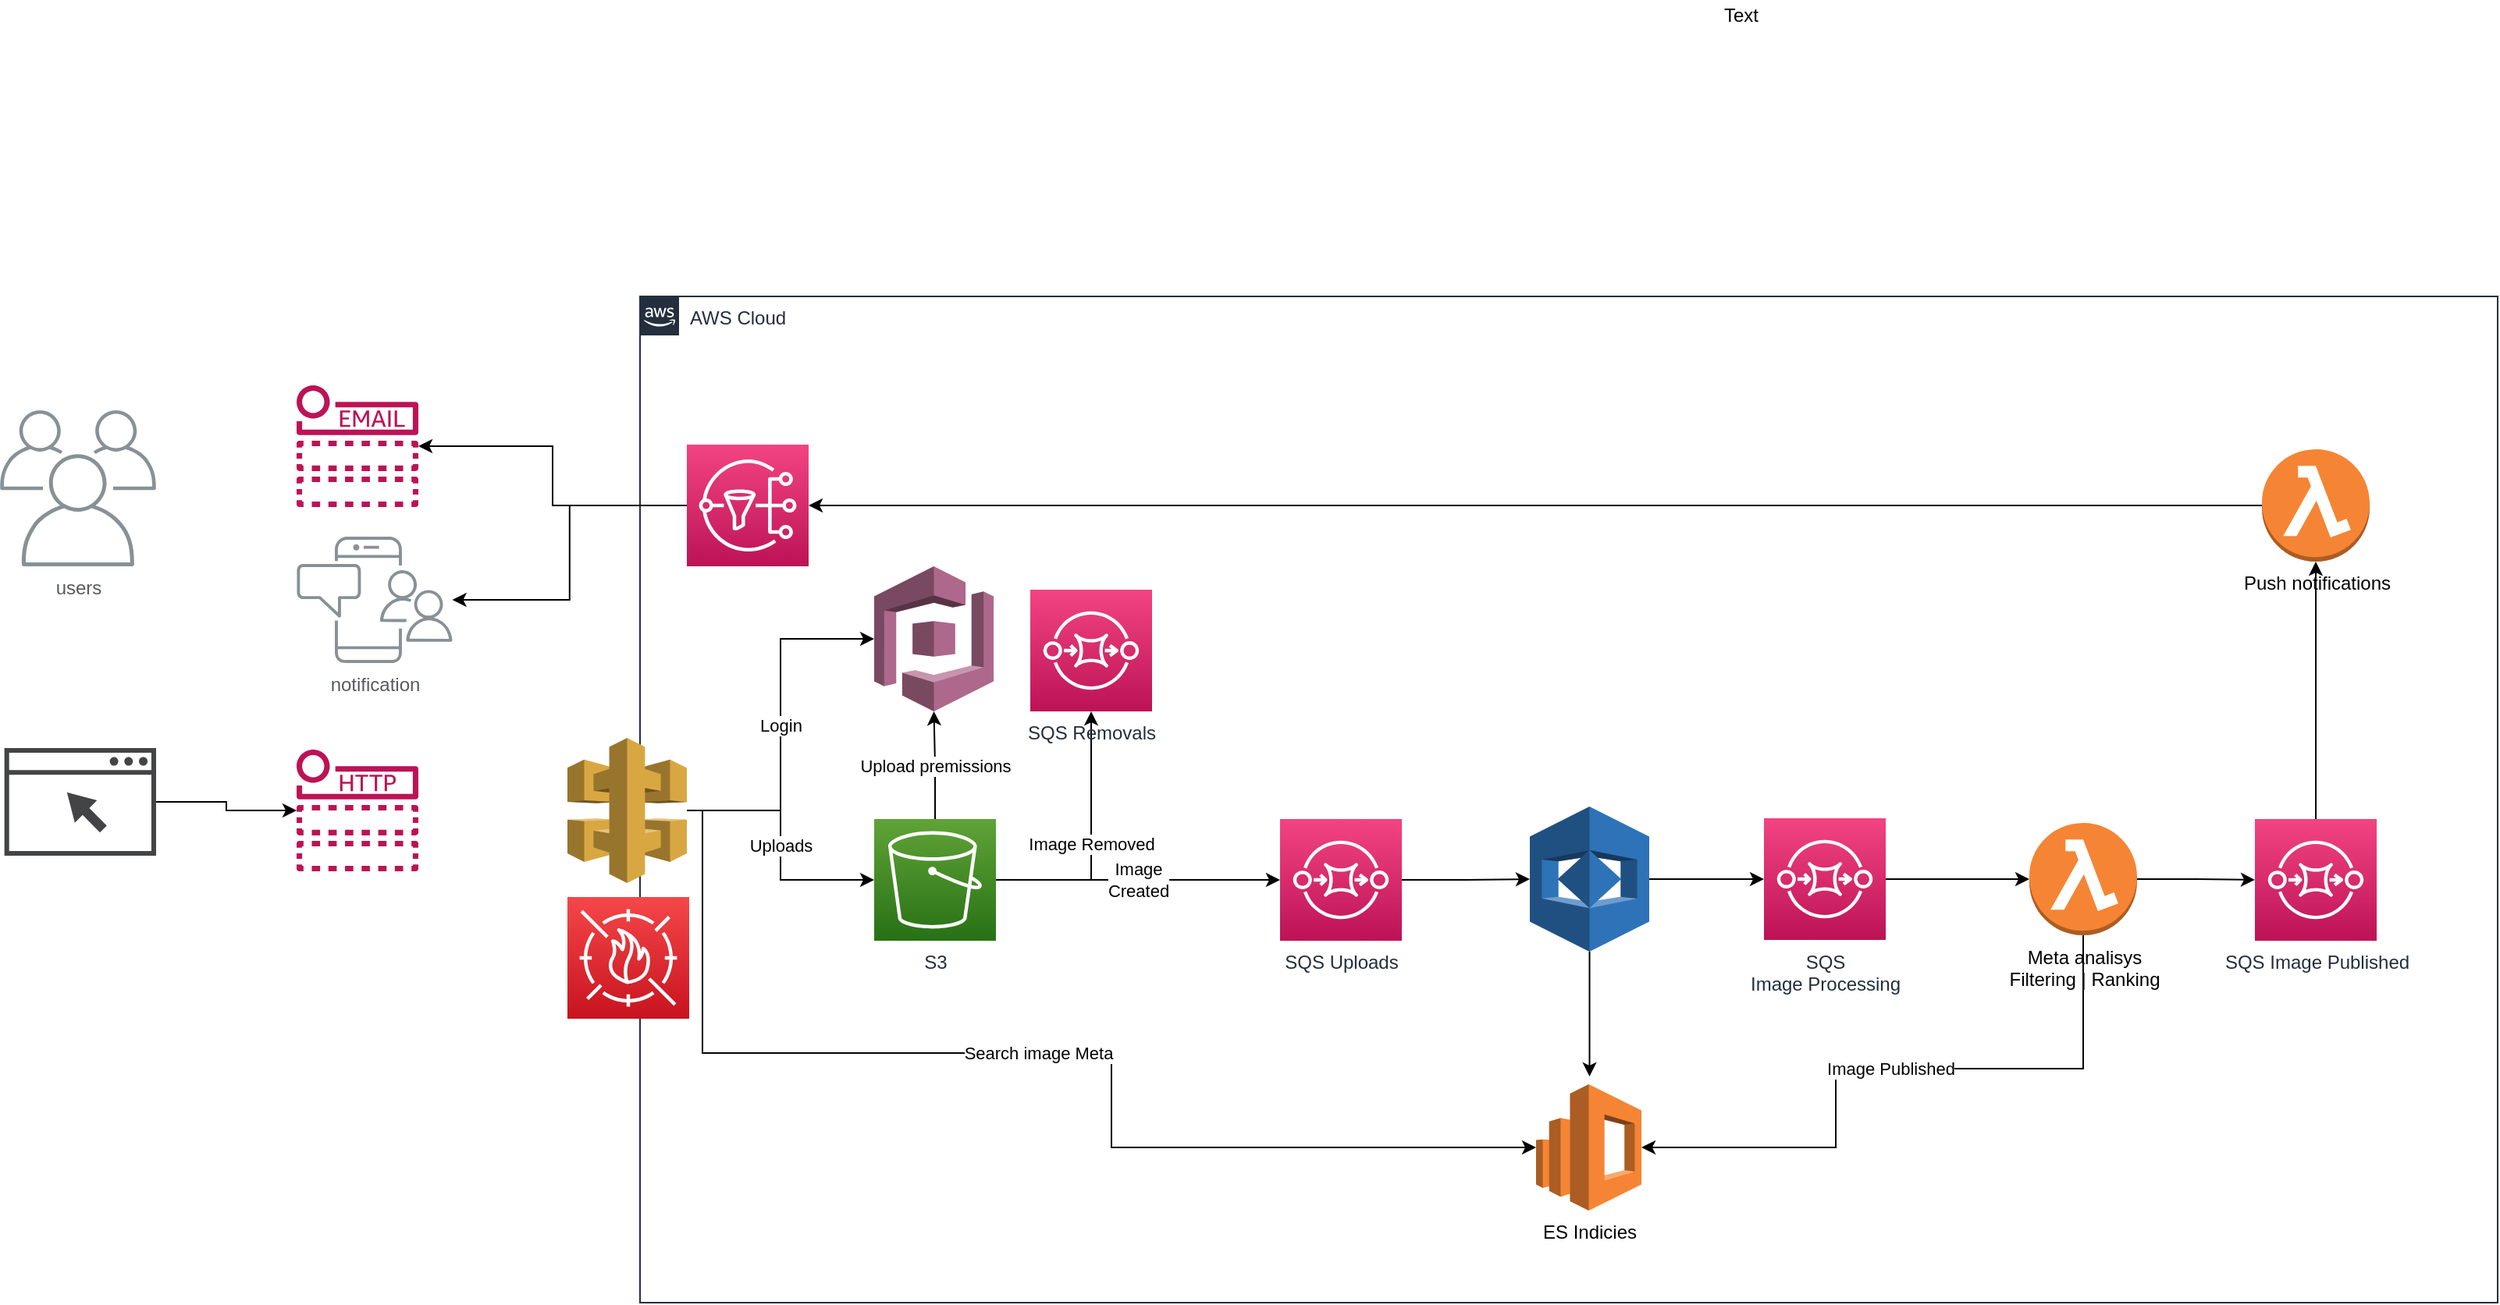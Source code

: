<mxfile version="13.3.9" type="github">
  <diagram id="cSqME-KJp_qO3RB6uy0k" name="Page-1">
    <mxGraphModel dx="1351" dy="2090" grid="1" gridSize="10" guides="1" tooltips="1" connect="1" arrows="1" fold="1" page="1" pageScale="1" pageWidth="1654" pageHeight="1169" background="none" math="0" shadow="0">
      <root>
        <mxCell id="0" />
        <mxCell id="1" parent="0" />
        <mxCell id="pmTDvWezVxPva1f3BbkI-3" value="AWS Cloud" style="points=[[0,0],[0.25,0],[0.5,0],[0.75,0],[1,0],[1,0.25],[1,0.5],[1,0.75],[1,1],[0.75,1],[0.5,1],[0.25,1],[0,1],[0,0.75],[0,0.5],[0,0.25]];outlineConnect=0;gradientColor=none;html=1;whiteSpace=wrap;fontSize=12;fontStyle=0;shape=mxgraph.aws4.group;grIcon=mxgraph.aws4.group_aws_cloud_alt;strokeColor=#232F3E;fillColor=none;verticalAlign=top;align=left;spacingLeft=30;fontColor=#232F3E;dashed=0;" parent="1" vertex="1">
          <mxGeometry x="440" y="115" width="1190" height="645" as="geometry" />
        </mxCell>
        <mxCell id="pmTDvWezVxPva1f3BbkI-33" style="edgeStyle=orthogonalEdgeStyle;rounded=0;orthogonalLoop=1;jettySize=auto;html=1;" parent="1" source="pmTDvWezVxPva1f3BbkI-4" target="pmTDvWezVxPva1f3BbkI-32" edge="1">
          <mxGeometry relative="1" as="geometry" />
        </mxCell>
        <mxCell id="pmTDvWezVxPva1f3BbkI-4" value="SQS Uploads" style="outlineConnect=0;fontColor=#232F3E;gradientColor=#F34482;gradientDirection=north;fillColor=#BC1356;strokeColor=#ffffff;dashed=0;verticalLabelPosition=bottom;verticalAlign=top;align=center;html=1;fontSize=12;fontStyle=0;aspect=fixed;shape=mxgraph.aws4.resourceIcon;resIcon=mxgraph.aws4.sqs;" parent="1" vertex="1">
          <mxGeometry x="850" y="450" width="78" height="78" as="geometry" />
        </mxCell>
        <mxCell id="pmTDvWezVxPva1f3BbkI-7" style="edgeStyle=orthogonalEdgeStyle;rounded=0;orthogonalLoop=1;jettySize=auto;html=1;" parent="1" source="pmTDvWezVxPva1f3BbkI-5" target="pmTDvWezVxPva1f3BbkI-6" edge="1">
          <mxGeometry relative="1" as="geometry" />
        </mxCell>
        <mxCell id="pmTDvWezVxPva1f3BbkI-12" style="edgeStyle=orthogonalEdgeStyle;rounded=0;orthogonalLoop=1;jettySize=auto;html=1;" parent="1" source="pmTDvWezVxPva1f3BbkI-5" target="pmTDvWezVxPva1f3BbkI-11" edge="1">
          <mxGeometry relative="1" as="geometry" />
        </mxCell>
        <mxCell id="pmTDvWezVxPva1f3BbkI-5" value="" style="outlineConnect=0;fontColor=#232F3E;gradientColor=#F34482;gradientDirection=north;fillColor=#BC1356;strokeColor=#ffffff;dashed=0;verticalLabelPosition=bottom;verticalAlign=top;align=center;html=1;fontSize=12;fontStyle=0;aspect=fixed;shape=mxgraph.aws4.resourceIcon;resIcon=mxgraph.aws4.sns;" parent="1" vertex="1">
          <mxGeometry x="470" y="210" width="78" height="78" as="geometry" />
        </mxCell>
        <mxCell id="pmTDvWezVxPva1f3BbkI-6" value="" style="outlineConnect=0;fontColor=#232F3E;gradientColor=none;fillColor=#BC1356;strokeColor=none;dashed=0;verticalLabelPosition=bottom;verticalAlign=top;align=center;html=1;fontSize=12;fontStyle=0;aspect=fixed;pointerEvents=1;shape=mxgraph.aws4.email_notification;" parent="1" vertex="1">
          <mxGeometry x="220" y="172" width="78" height="78" as="geometry" />
        </mxCell>
        <mxCell id="pmTDvWezVxPva1f3BbkI-8" value="" style="outlineConnect=0;fontColor=#232F3E;gradientColor=none;fillColor=#BC1356;strokeColor=none;dashed=0;verticalLabelPosition=bottom;verticalAlign=top;align=center;html=1;fontSize=12;fontStyle=0;aspect=fixed;pointerEvents=1;shape=mxgraph.aws4.http_notification;" parent="1" vertex="1">
          <mxGeometry x="220" y="405.5" width="78" height="78" as="geometry" />
        </mxCell>
        <mxCell id="pmTDvWezVxPva1f3BbkI-17" value="Upload premissions" style="edgeStyle=orthogonalEdgeStyle;rounded=0;orthogonalLoop=1;jettySize=auto;html=1;" parent="1" source="pmTDvWezVxPva1f3BbkI-9" target="pmTDvWezVxPva1f3BbkI-16" edge="1">
          <mxGeometry relative="1" as="geometry" />
        </mxCell>
        <mxCell id="pmTDvWezVxPva1f3BbkI-26" value="Image &lt;br&gt;Created" style="edgeStyle=orthogonalEdgeStyle;rounded=0;orthogonalLoop=1;jettySize=auto;html=1;" parent="1" source="pmTDvWezVxPva1f3BbkI-9" target="pmTDvWezVxPva1f3BbkI-4" edge="1">
          <mxGeometry relative="1" as="geometry" />
        </mxCell>
        <mxCell id="pmTDvWezVxPva1f3BbkI-30" value="Image Removed" style="edgeStyle=orthogonalEdgeStyle;rounded=0;orthogonalLoop=1;jettySize=auto;html=1;" parent="1" source="pmTDvWezVxPva1f3BbkI-9" target="pmTDvWezVxPva1f3BbkI-28" edge="1">
          <mxGeometry relative="1" as="geometry" />
        </mxCell>
        <mxCell id="pmTDvWezVxPva1f3BbkI-9" value="S3" style="outlineConnect=0;fontColor=#232F3E;gradientColor=#60A337;gradientDirection=north;fillColor=#277116;strokeColor=#ffffff;dashed=0;verticalLabelPosition=bottom;verticalAlign=top;align=center;html=1;fontSize=12;fontStyle=0;aspect=fixed;shape=mxgraph.aws4.resourceIcon;resIcon=mxgraph.aws4.s3;" parent="1" vertex="1">
          <mxGeometry x="590" y="450" width="78" height="78" as="geometry" />
        </mxCell>
        <mxCell id="pmTDvWezVxPva1f3BbkI-10" value="users" style="outlineConnect=0;gradientColor=none;fontColor=#545B64;strokeColor=none;fillColor=#879196;dashed=0;verticalLabelPosition=bottom;verticalAlign=top;align=center;html=1;fontSize=12;fontStyle=0;aspect=fixed;shape=mxgraph.aws4.illustration_users;pointerEvents=1" parent="1" vertex="1">
          <mxGeometry x="30" y="188" width="100" height="100" as="geometry" />
        </mxCell>
        <mxCell id="pmTDvWezVxPva1f3BbkI-11" value="notification" style="outlineConnect=0;gradientColor=none;fontColor=#545B64;strokeColor=none;fillColor=#879196;dashed=0;verticalLabelPosition=bottom;verticalAlign=top;align=center;html=1;fontSize=12;fontStyle=0;aspect=fixed;shape=mxgraph.aws4.illustration_notification;pointerEvents=1" parent="1" vertex="1">
          <mxGeometry x="220" y="269" width="100" height="81" as="geometry" />
        </mxCell>
        <mxCell id="pmTDvWezVxPva1f3BbkI-14" style="edgeStyle=orthogonalEdgeStyle;rounded=0;orthogonalLoop=1;jettySize=auto;html=1;" parent="1" source="pmTDvWezVxPva1f3BbkI-13" target="pmTDvWezVxPva1f3BbkI-8" edge="1">
          <mxGeometry relative="1" as="geometry" />
        </mxCell>
        <mxCell id="pmTDvWezVxPva1f3BbkI-13" value="" style="pointerEvents=1;shadow=0;dashed=0;html=1;strokeColor=none;fillColor=#434445;aspect=fixed;labelPosition=center;verticalLabelPosition=bottom;verticalAlign=top;align=center;outlineConnect=0;shape=mxgraph.vvd.web_browser;" parent="1" vertex="1">
          <mxGeometry x="32.82" y="404.5" width="97.18" height="69" as="geometry" />
        </mxCell>
        <mxCell id="pmTDvWezVxPva1f3BbkI-16" value="" style="outlineConnect=0;dashed=0;verticalLabelPosition=bottom;verticalAlign=top;align=center;html=1;shape=mxgraph.aws3.cognito;fillColor=#AD688B;gradientColor=none;" parent="1" vertex="1">
          <mxGeometry x="590" y="288" width="76.5" height="93" as="geometry" />
        </mxCell>
        <mxCell id="pmTDvWezVxPva1f3BbkI-24" value="Login" style="edgeStyle=orthogonalEdgeStyle;rounded=0;orthogonalLoop=1;jettySize=auto;html=1;entryX=0;entryY=0.5;entryDx=0;entryDy=0;entryPerimeter=0;" parent="1" source="pmTDvWezVxPva1f3BbkI-18" target="pmTDvWezVxPva1f3BbkI-16" edge="1">
          <mxGeometry relative="1" as="geometry" />
        </mxCell>
        <mxCell id="pmTDvWezVxPva1f3BbkI-25" value="Uploads" style="edgeStyle=orthogonalEdgeStyle;rounded=0;orthogonalLoop=1;jettySize=auto;html=1;" parent="1" source="pmTDvWezVxPva1f3BbkI-18" target="pmTDvWezVxPva1f3BbkI-9" edge="1">
          <mxGeometry relative="1" as="geometry" />
        </mxCell>
        <mxCell id="pmTDvWezVxPva1f3BbkI-38" value="Search image Meta" style="edgeStyle=orthogonalEdgeStyle;rounded=0;orthogonalLoop=1;jettySize=auto;html=1;entryX=0;entryY=0.5;entryDx=0;entryDy=0;entryPerimeter=0;" parent="1" source="pmTDvWezVxPva1f3BbkI-18" target="pmTDvWezVxPva1f3BbkI-37" edge="1">
          <mxGeometry relative="1" as="geometry">
            <Array as="points">
              <mxPoint x="480" y="445" />
              <mxPoint x="480" y="600" />
              <mxPoint x="742" y="600" />
              <mxPoint x="742" y="661" />
            </Array>
          </mxGeometry>
        </mxCell>
        <mxCell id="pmTDvWezVxPva1f3BbkI-18" value="" style="outlineConnect=0;dashed=0;verticalLabelPosition=bottom;verticalAlign=top;align=center;html=1;shape=mxgraph.aws3.api_gateway;fillColor=#D9A741;gradientColor=none;" parent="1" vertex="1">
          <mxGeometry x="393.5" y="398" width="76.5" height="93" as="geometry" />
        </mxCell>
        <mxCell id="pmTDvWezVxPva1f3BbkI-40" style="edgeStyle=orthogonalEdgeStyle;rounded=0;orthogonalLoop=1;jettySize=auto;html=1;" parent="1" source="pmTDvWezVxPva1f3BbkI-27" target="pmTDvWezVxPva1f3BbkI-39" edge="1">
          <mxGeometry relative="1" as="geometry" />
        </mxCell>
        <mxCell id="pmTDvWezVxPva1f3BbkI-27" value="SQS&lt;br&gt;Image Processing" style="outlineConnect=0;fontColor=#232F3E;gradientColor=#F34482;gradientDirection=north;fillColor=#BC1356;strokeColor=#ffffff;dashed=0;verticalLabelPosition=bottom;verticalAlign=top;align=center;html=1;fontSize=12;fontStyle=0;aspect=fixed;shape=mxgraph.aws4.resourceIcon;resIcon=mxgraph.aws4.sqs;" parent="1" vertex="1">
          <mxGeometry x="1160" y="449.5" width="78" height="78" as="geometry" />
        </mxCell>
        <mxCell id="pmTDvWezVxPva1f3BbkI-28" value="SQS Removals" style="outlineConnect=0;fontColor=#232F3E;gradientColor=#F34482;gradientDirection=north;fillColor=#BC1356;strokeColor=#ffffff;dashed=0;verticalLabelPosition=bottom;verticalAlign=top;align=center;html=1;fontSize=12;fontStyle=0;aspect=fixed;shape=mxgraph.aws4.resourceIcon;resIcon=mxgraph.aws4.sqs;" parent="1" vertex="1">
          <mxGeometry x="690" y="303" width="78" height="78" as="geometry" />
        </mxCell>
        <mxCell id="pmTDvWezVxPva1f3BbkI-34" style="edgeStyle=orthogonalEdgeStyle;rounded=0;orthogonalLoop=1;jettySize=auto;html=1;" parent="1" source="pmTDvWezVxPva1f3BbkI-32" target="pmTDvWezVxPva1f3BbkI-27" edge="1">
          <mxGeometry relative="1" as="geometry" />
        </mxCell>
        <mxCell id="pmTDvWezVxPva1f3BbkI-36" value="" style="edgeStyle=orthogonalEdgeStyle;rounded=0;orthogonalLoop=1;jettySize=auto;html=1;" parent="1" source="pmTDvWezVxPva1f3BbkI-32" edge="1">
          <mxGeometry relative="1" as="geometry">
            <mxPoint x="1048.25" y="615" as="targetPoint" />
          </mxGeometry>
        </mxCell>
        <mxCell id="pmTDvWezVxPva1f3BbkI-32" value="" style="outlineConnect=0;dashed=0;verticalLabelPosition=bottom;verticalAlign=top;align=center;html=1;shape=mxgraph.aws3.rekognition;fillColor=#2E73B8;gradientColor=none;" parent="1" vertex="1">
          <mxGeometry x="1010" y="442" width="76.5" height="93" as="geometry" />
        </mxCell>
        <mxCell id="pmTDvWezVxPva1f3BbkI-37" value="ES Indicies" style="outlineConnect=0;dashed=0;verticalLabelPosition=bottom;verticalAlign=top;align=center;html=1;shape=mxgraph.aws3.elasticsearch_service;fillColor=#F58534;gradientColor=none;" parent="1" vertex="1">
          <mxGeometry x="1014" y="620" width="67.5" height="81" as="geometry" />
        </mxCell>
        <mxCell id="pmTDvWezVxPva1f3BbkI-41" value="Image Published" style="edgeStyle=orthogonalEdgeStyle;rounded=0;orthogonalLoop=1;jettySize=auto;html=1;entryX=1;entryY=0.5;entryDx=0;entryDy=0;entryPerimeter=0;" parent="1" source="pmTDvWezVxPva1f3BbkI-39" target="pmTDvWezVxPva1f3BbkI-37" edge="1">
          <mxGeometry relative="1" as="geometry">
            <Array as="points">
              <mxPoint x="1365" y="610" />
              <mxPoint x="1206" y="610" />
              <mxPoint x="1206" y="661" />
            </Array>
          </mxGeometry>
        </mxCell>
        <mxCell id="pmTDvWezVxPva1f3BbkI-43" style="edgeStyle=orthogonalEdgeStyle;rounded=0;orthogonalLoop=1;jettySize=auto;html=1;" parent="1" source="pmTDvWezVxPva1f3BbkI-39" target="pmTDvWezVxPva1f3BbkI-42" edge="1">
          <mxGeometry relative="1" as="geometry" />
        </mxCell>
        <mxCell id="pmTDvWezVxPva1f3BbkI-39" value="Meta analisys&lt;br&gt;Filtering | Ranking" style="outlineConnect=0;dashed=0;verticalLabelPosition=bottom;verticalAlign=top;align=center;html=1;shape=mxgraph.aws3.lambda_function;fillColor=#F58534;gradientColor=none;" parent="1" vertex="1">
          <mxGeometry x="1330" y="452.5" width="69" height="72" as="geometry" />
        </mxCell>
        <mxCell id="pmTDvWezVxPva1f3BbkI-49" style="edgeStyle=orthogonalEdgeStyle;rounded=0;orthogonalLoop=1;jettySize=auto;html=1;" parent="1" source="pmTDvWezVxPva1f3BbkI-42" target="pmTDvWezVxPva1f3BbkI-47" edge="1">
          <mxGeometry relative="1" as="geometry" />
        </mxCell>
        <mxCell id="pmTDvWezVxPva1f3BbkI-42" value="SQS Image Published" style="outlineConnect=0;fontColor=#232F3E;gradientColor=#F34482;gradientDirection=north;fillColor=#BC1356;strokeColor=#ffffff;dashed=0;verticalLabelPosition=bottom;verticalAlign=top;align=center;html=1;fontSize=12;fontStyle=0;aspect=fixed;shape=mxgraph.aws4.resourceIcon;resIcon=mxgraph.aws4.sqs;" parent="1" vertex="1">
          <mxGeometry x="1474.5" y="450" width="78" height="78" as="geometry" />
        </mxCell>
        <mxCell id="pmTDvWezVxPva1f3BbkI-48" style="edgeStyle=orthogonalEdgeStyle;rounded=0;orthogonalLoop=1;jettySize=auto;html=1;" parent="1" source="pmTDvWezVxPva1f3BbkI-47" target="pmTDvWezVxPva1f3BbkI-5" edge="1">
          <mxGeometry relative="1" as="geometry" />
        </mxCell>
        <mxCell id="pmTDvWezVxPva1f3BbkI-47" value="Push notifications" style="outlineConnect=0;dashed=0;verticalLabelPosition=bottom;verticalAlign=top;align=center;html=1;shape=mxgraph.aws3.lambda_function;fillColor=#F58534;gradientColor=none;" parent="1" vertex="1">
          <mxGeometry x="1479" y="213" width="69" height="72" as="geometry" />
        </mxCell>
        <mxCell id="51ZNGNf6STjrIYnD0YBC-1" value="Text" style="text;html=1;align=center;verticalAlign=middle;resizable=0;points=[];autosize=1;" vertex="1" parent="1">
          <mxGeometry x="1125" y="-75" width="40" height="20" as="geometry" />
        </mxCell>
        <mxCell id="51ZNGNf6STjrIYnD0YBC-2" value="" style="outlineConnect=0;fontColor=#232F3E;gradientColor=#F54749;gradientDirection=north;fillColor=#C7131F;strokeColor=#ffffff;dashed=0;verticalLabelPosition=bottom;verticalAlign=top;align=center;html=1;fontSize=12;fontStyle=0;aspect=fixed;shape=mxgraph.aws4.resourceIcon;resIcon=mxgraph.aws4.waf;" vertex="1" parent="1">
          <mxGeometry x="393.5" y="500" width="78" height="78" as="geometry" />
        </mxCell>
      </root>
    </mxGraphModel>
  </diagram>
</mxfile>
